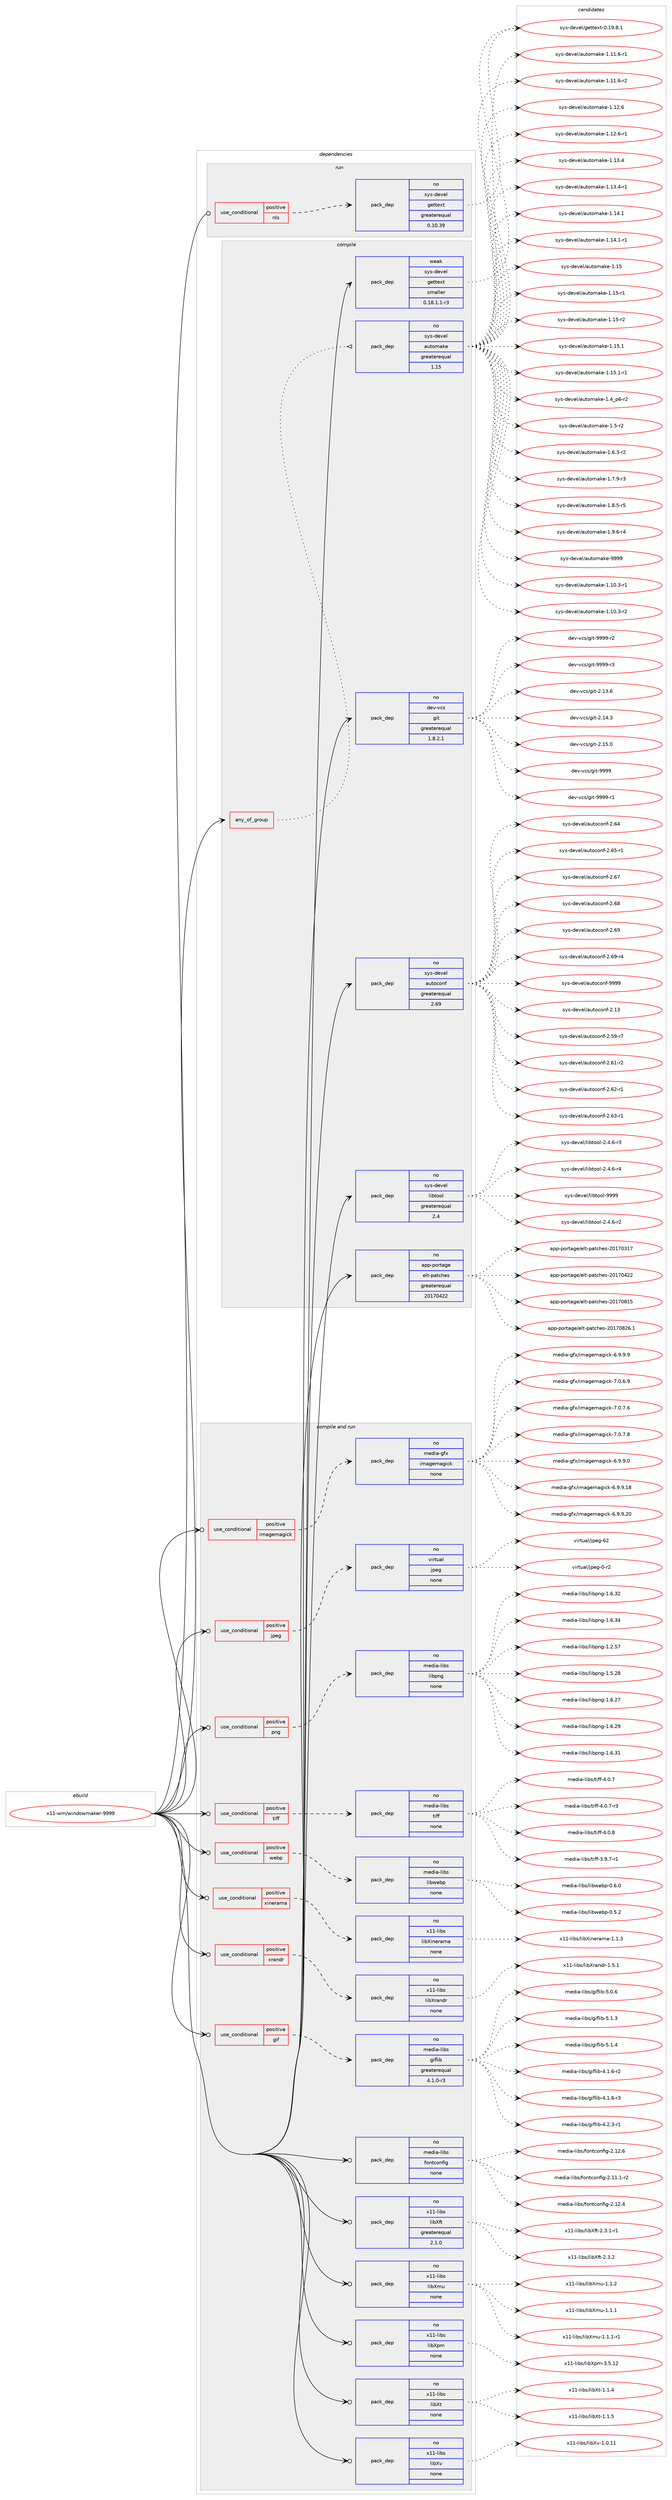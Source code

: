 digraph prolog {

# *************
# Graph options
# *************

newrank=true;
concentrate=true;
compound=true;
graph [rankdir=LR,fontname=Helvetica,fontsize=10,ranksep=1.5];#, ranksep=2.5, nodesep=0.2];
edge  [arrowhead=vee];
node  [fontname=Helvetica,fontsize=10];

# **********
# The ebuild
# **********

subgraph cluster_leftcol {
color=gray;
rank=same;
label=<<i>ebuild</i>>;
id [label="x11-wm/windowmaker-9999", color=red, width=4, href="../x11-wm/windowmaker-9999.svg"];
}

# ****************
# The dependencies
# ****************

subgraph cluster_midcol {
color=gray;
label=<<i>dependencies</i>>;
subgraph cluster_compile {
fillcolor="#eeeeee";
style=filled;
label=<<i>compile</i>>;
subgraph any9801 {
dependency533842 [label=<<TABLE BORDER="0" CELLBORDER="1" CELLSPACING="0" CELLPADDING="4"><TR><TD CELLPADDING="10">any_of_group</TD></TR></TABLE>>, shape=none, color=red];subgraph pack399305 {
dependency533843 [label=<<TABLE BORDER="0" CELLBORDER="1" CELLSPACING="0" CELLPADDING="4" WIDTH="220"><TR><TD ROWSPAN="6" CELLPADDING="30">pack_dep</TD></TR><TR><TD WIDTH="110">no</TD></TR><TR><TD>sys-devel</TD></TR><TR><TD>automake</TD></TR><TR><TD>greaterequal</TD></TR><TR><TD>1.15</TD></TR></TABLE>>, shape=none, color=blue];
}
dependency533842:e -> dependency533843:w [weight=20,style="dotted",arrowhead="oinv"];
}
id:e -> dependency533842:w [weight=20,style="solid",arrowhead="vee"];
subgraph pack399306 {
dependency533844 [label=<<TABLE BORDER="0" CELLBORDER="1" CELLSPACING="0" CELLPADDING="4" WIDTH="220"><TR><TD ROWSPAN="6" CELLPADDING="30">pack_dep</TD></TR><TR><TD WIDTH="110">no</TD></TR><TR><TD>app-portage</TD></TR><TR><TD>elt-patches</TD></TR><TR><TD>greaterequal</TD></TR><TR><TD>20170422</TD></TR></TABLE>>, shape=none, color=blue];
}
id:e -> dependency533844:w [weight=20,style="solid",arrowhead="vee"];
subgraph pack399307 {
dependency533845 [label=<<TABLE BORDER="0" CELLBORDER="1" CELLSPACING="0" CELLPADDING="4" WIDTH="220"><TR><TD ROWSPAN="6" CELLPADDING="30">pack_dep</TD></TR><TR><TD WIDTH="110">no</TD></TR><TR><TD>dev-vcs</TD></TR><TR><TD>git</TD></TR><TR><TD>greaterequal</TD></TR><TR><TD>1.8.2.1</TD></TR></TABLE>>, shape=none, color=blue];
}
id:e -> dependency533845:w [weight=20,style="solid",arrowhead="vee"];
subgraph pack399308 {
dependency533846 [label=<<TABLE BORDER="0" CELLBORDER="1" CELLSPACING="0" CELLPADDING="4" WIDTH="220"><TR><TD ROWSPAN="6" CELLPADDING="30">pack_dep</TD></TR><TR><TD WIDTH="110">no</TD></TR><TR><TD>sys-devel</TD></TR><TR><TD>autoconf</TD></TR><TR><TD>greaterequal</TD></TR><TR><TD>2.69</TD></TR></TABLE>>, shape=none, color=blue];
}
id:e -> dependency533846:w [weight=20,style="solid",arrowhead="vee"];
subgraph pack399309 {
dependency533847 [label=<<TABLE BORDER="0" CELLBORDER="1" CELLSPACING="0" CELLPADDING="4" WIDTH="220"><TR><TD ROWSPAN="6" CELLPADDING="30">pack_dep</TD></TR><TR><TD WIDTH="110">no</TD></TR><TR><TD>sys-devel</TD></TR><TR><TD>libtool</TD></TR><TR><TD>greaterequal</TD></TR><TR><TD>2.4</TD></TR></TABLE>>, shape=none, color=blue];
}
id:e -> dependency533847:w [weight=20,style="solid",arrowhead="vee"];
subgraph pack399310 {
dependency533848 [label=<<TABLE BORDER="0" CELLBORDER="1" CELLSPACING="0" CELLPADDING="4" WIDTH="220"><TR><TD ROWSPAN="6" CELLPADDING="30">pack_dep</TD></TR><TR><TD WIDTH="110">weak</TD></TR><TR><TD>sys-devel</TD></TR><TR><TD>gettext</TD></TR><TR><TD>smaller</TD></TR><TR><TD>0.18.1.1-r3</TD></TR></TABLE>>, shape=none, color=blue];
}
id:e -> dependency533848:w [weight=20,style="solid",arrowhead="vee"];
}
subgraph cluster_compileandrun {
fillcolor="#eeeeee";
style=filled;
label=<<i>compile and run</i>>;
subgraph cond124383 {
dependency533849 [label=<<TABLE BORDER="0" CELLBORDER="1" CELLSPACING="0" CELLPADDING="4"><TR><TD ROWSPAN="3" CELLPADDING="10">use_conditional</TD></TR><TR><TD>positive</TD></TR><TR><TD>gif</TD></TR></TABLE>>, shape=none, color=red];
subgraph pack399311 {
dependency533850 [label=<<TABLE BORDER="0" CELLBORDER="1" CELLSPACING="0" CELLPADDING="4" WIDTH="220"><TR><TD ROWSPAN="6" CELLPADDING="30">pack_dep</TD></TR><TR><TD WIDTH="110">no</TD></TR><TR><TD>media-libs</TD></TR><TR><TD>giflib</TD></TR><TR><TD>greaterequal</TD></TR><TR><TD>4.1.0-r3</TD></TR></TABLE>>, shape=none, color=blue];
}
dependency533849:e -> dependency533850:w [weight=20,style="dashed",arrowhead="vee"];
}
id:e -> dependency533849:w [weight=20,style="solid",arrowhead="odotvee"];
subgraph cond124384 {
dependency533851 [label=<<TABLE BORDER="0" CELLBORDER="1" CELLSPACING="0" CELLPADDING="4"><TR><TD ROWSPAN="3" CELLPADDING="10">use_conditional</TD></TR><TR><TD>positive</TD></TR><TR><TD>imagemagick</TD></TR></TABLE>>, shape=none, color=red];
subgraph pack399312 {
dependency533852 [label=<<TABLE BORDER="0" CELLBORDER="1" CELLSPACING="0" CELLPADDING="4" WIDTH="220"><TR><TD ROWSPAN="6" CELLPADDING="30">pack_dep</TD></TR><TR><TD WIDTH="110">no</TD></TR><TR><TD>media-gfx</TD></TR><TR><TD>imagemagick</TD></TR><TR><TD>none</TD></TR><TR><TD></TD></TR></TABLE>>, shape=none, color=blue];
}
dependency533851:e -> dependency533852:w [weight=20,style="dashed",arrowhead="vee"];
}
id:e -> dependency533851:w [weight=20,style="solid",arrowhead="odotvee"];
subgraph cond124385 {
dependency533853 [label=<<TABLE BORDER="0" CELLBORDER="1" CELLSPACING="0" CELLPADDING="4"><TR><TD ROWSPAN="3" CELLPADDING="10">use_conditional</TD></TR><TR><TD>positive</TD></TR><TR><TD>jpeg</TD></TR></TABLE>>, shape=none, color=red];
subgraph pack399313 {
dependency533854 [label=<<TABLE BORDER="0" CELLBORDER="1" CELLSPACING="0" CELLPADDING="4" WIDTH="220"><TR><TD ROWSPAN="6" CELLPADDING="30">pack_dep</TD></TR><TR><TD WIDTH="110">no</TD></TR><TR><TD>virtual</TD></TR><TR><TD>jpeg</TD></TR><TR><TD>none</TD></TR><TR><TD></TD></TR></TABLE>>, shape=none, color=blue];
}
dependency533853:e -> dependency533854:w [weight=20,style="dashed",arrowhead="vee"];
}
id:e -> dependency533853:w [weight=20,style="solid",arrowhead="odotvee"];
subgraph cond124386 {
dependency533855 [label=<<TABLE BORDER="0" CELLBORDER="1" CELLSPACING="0" CELLPADDING="4"><TR><TD ROWSPAN="3" CELLPADDING="10">use_conditional</TD></TR><TR><TD>positive</TD></TR><TR><TD>png</TD></TR></TABLE>>, shape=none, color=red];
subgraph pack399314 {
dependency533856 [label=<<TABLE BORDER="0" CELLBORDER="1" CELLSPACING="0" CELLPADDING="4" WIDTH="220"><TR><TD ROWSPAN="6" CELLPADDING="30">pack_dep</TD></TR><TR><TD WIDTH="110">no</TD></TR><TR><TD>media-libs</TD></TR><TR><TD>libpng</TD></TR><TR><TD>none</TD></TR><TR><TD></TD></TR></TABLE>>, shape=none, color=blue];
}
dependency533855:e -> dependency533856:w [weight=20,style="dashed",arrowhead="vee"];
}
id:e -> dependency533855:w [weight=20,style="solid",arrowhead="odotvee"];
subgraph cond124387 {
dependency533857 [label=<<TABLE BORDER="0" CELLBORDER="1" CELLSPACING="0" CELLPADDING="4"><TR><TD ROWSPAN="3" CELLPADDING="10">use_conditional</TD></TR><TR><TD>positive</TD></TR><TR><TD>tiff</TD></TR></TABLE>>, shape=none, color=red];
subgraph pack399315 {
dependency533858 [label=<<TABLE BORDER="0" CELLBORDER="1" CELLSPACING="0" CELLPADDING="4" WIDTH="220"><TR><TD ROWSPAN="6" CELLPADDING="30">pack_dep</TD></TR><TR><TD WIDTH="110">no</TD></TR><TR><TD>media-libs</TD></TR><TR><TD>tiff</TD></TR><TR><TD>none</TD></TR><TR><TD></TD></TR></TABLE>>, shape=none, color=blue];
}
dependency533857:e -> dependency533858:w [weight=20,style="dashed",arrowhead="vee"];
}
id:e -> dependency533857:w [weight=20,style="solid",arrowhead="odotvee"];
subgraph cond124388 {
dependency533859 [label=<<TABLE BORDER="0" CELLBORDER="1" CELLSPACING="0" CELLPADDING="4"><TR><TD ROWSPAN="3" CELLPADDING="10">use_conditional</TD></TR><TR><TD>positive</TD></TR><TR><TD>webp</TD></TR></TABLE>>, shape=none, color=red];
subgraph pack399316 {
dependency533860 [label=<<TABLE BORDER="0" CELLBORDER="1" CELLSPACING="0" CELLPADDING="4" WIDTH="220"><TR><TD ROWSPAN="6" CELLPADDING="30">pack_dep</TD></TR><TR><TD WIDTH="110">no</TD></TR><TR><TD>media-libs</TD></TR><TR><TD>libwebp</TD></TR><TR><TD>none</TD></TR><TR><TD></TD></TR></TABLE>>, shape=none, color=blue];
}
dependency533859:e -> dependency533860:w [weight=20,style="dashed",arrowhead="vee"];
}
id:e -> dependency533859:w [weight=20,style="solid",arrowhead="odotvee"];
subgraph cond124389 {
dependency533861 [label=<<TABLE BORDER="0" CELLBORDER="1" CELLSPACING="0" CELLPADDING="4"><TR><TD ROWSPAN="3" CELLPADDING="10">use_conditional</TD></TR><TR><TD>positive</TD></TR><TR><TD>xinerama</TD></TR></TABLE>>, shape=none, color=red];
subgraph pack399317 {
dependency533862 [label=<<TABLE BORDER="0" CELLBORDER="1" CELLSPACING="0" CELLPADDING="4" WIDTH="220"><TR><TD ROWSPAN="6" CELLPADDING="30">pack_dep</TD></TR><TR><TD WIDTH="110">no</TD></TR><TR><TD>x11-libs</TD></TR><TR><TD>libXinerama</TD></TR><TR><TD>none</TD></TR><TR><TD></TD></TR></TABLE>>, shape=none, color=blue];
}
dependency533861:e -> dependency533862:w [weight=20,style="dashed",arrowhead="vee"];
}
id:e -> dependency533861:w [weight=20,style="solid",arrowhead="odotvee"];
subgraph cond124390 {
dependency533863 [label=<<TABLE BORDER="0" CELLBORDER="1" CELLSPACING="0" CELLPADDING="4"><TR><TD ROWSPAN="3" CELLPADDING="10">use_conditional</TD></TR><TR><TD>positive</TD></TR><TR><TD>xrandr</TD></TR></TABLE>>, shape=none, color=red];
subgraph pack399318 {
dependency533864 [label=<<TABLE BORDER="0" CELLBORDER="1" CELLSPACING="0" CELLPADDING="4" WIDTH="220"><TR><TD ROWSPAN="6" CELLPADDING="30">pack_dep</TD></TR><TR><TD WIDTH="110">no</TD></TR><TR><TD>x11-libs</TD></TR><TR><TD>libXrandr</TD></TR><TR><TD>none</TD></TR><TR><TD></TD></TR></TABLE>>, shape=none, color=blue];
}
dependency533863:e -> dependency533864:w [weight=20,style="dashed",arrowhead="vee"];
}
id:e -> dependency533863:w [weight=20,style="solid",arrowhead="odotvee"];
subgraph pack399319 {
dependency533865 [label=<<TABLE BORDER="0" CELLBORDER="1" CELLSPACING="0" CELLPADDING="4" WIDTH="220"><TR><TD ROWSPAN="6" CELLPADDING="30">pack_dep</TD></TR><TR><TD WIDTH="110">no</TD></TR><TR><TD>media-libs</TD></TR><TR><TD>fontconfig</TD></TR><TR><TD>none</TD></TR><TR><TD></TD></TR></TABLE>>, shape=none, color=blue];
}
id:e -> dependency533865:w [weight=20,style="solid",arrowhead="odotvee"];
subgraph pack399320 {
dependency533866 [label=<<TABLE BORDER="0" CELLBORDER="1" CELLSPACING="0" CELLPADDING="4" WIDTH="220"><TR><TD ROWSPAN="6" CELLPADDING="30">pack_dep</TD></TR><TR><TD WIDTH="110">no</TD></TR><TR><TD>x11-libs</TD></TR><TR><TD>libXft</TD></TR><TR><TD>greaterequal</TD></TR><TR><TD>2.1.0</TD></TR></TABLE>>, shape=none, color=blue];
}
id:e -> dependency533866:w [weight=20,style="solid",arrowhead="odotvee"];
subgraph pack399321 {
dependency533867 [label=<<TABLE BORDER="0" CELLBORDER="1" CELLSPACING="0" CELLPADDING="4" WIDTH="220"><TR><TD ROWSPAN="6" CELLPADDING="30">pack_dep</TD></TR><TR><TD WIDTH="110">no</TD></TR><TR><TD>x11-libs</TD></TR><TR><TD>libXmu</TD></TR><TR><TD>none</TD></TR><TR><TD></TD></TR></TABLE>>, shape=none, color=blue];
}
id:e -> dependency533867:w [weight=20,style="solid",arrowhead="odotvee"];
subgraph pack399322 {
dependency533868 [label=<<TABLE BORDER="0" CELLBORDER="1" CELLSPACING="0" CELLPADDING="4" WIDTH="220"><TR><TD ROWSPAN="6" CELLPADDING="30">pack_dep</TD></TR><TR><TD WIDTH="110">no</TD></TR><TR><TD>x11-libs</TD></TR><TR><TD>libXpm</TD></TR><TR><TD>none</TD></TR><TR><TD></TD></TR></TABLE>>, shape=none, color=blue];
}
id:e -> dependency533868:w [weight=20,style="solid",arrowhead="odotvee"];
subgraph pack399323 {
dependency533869 [label=<<TABLE BORDER="0" CELLBORDER="1" CELLSPACING="0" CELLPADDING="4" WIDTH="220"><TR><TD ROWSPAN="6" CELLPADDING="30">pack_dep</TD></TR><TR><TD WIDTH="110">no</TD></TR><TR><TD>x11-libs</TD></TR><TR><TD>libXt</TD></TR><TR><TD>none</TD></TR><TR><TD></TD></TR></TABLE>>, shape=none, color=blue];
}
id:e -> dependency533869:w [weight=20,style="solid",arrowhead="odotvee"];
subgraph pack399324 {
dependency533870 [label=<<TABLE BORDER="0" CELLBORDER="1" CELLSPACING="0" CELLPADDING="4" WIDTH="220"><TR><TD ROWSPAN="6" CELLPADDING="30">pack_dep</TD></TR><TR><TD WIDTH="110">no</TD></TR><TR><TD>x11-libs</TD></TR><TR><TD>libXv</TD></TR><TR><TD>none</TD></TR><TR><TD></TD></TR></TABLE>>, shape=none, color=blue];
}
id:e -> dependency533870:w [weight=20,style="solid",arrowhead="odotvee"];
}
subgraph cluster_run {
fillcolor="#eeeeee";
style=filled;
label=<<i>run</i>>;
subgraph cond124391 {
dependency533871 [label=<<TABLE BORDER="0" CELLBORDER="1" CELLSPACING="0" CELLPADDING="4"><TR><TD ROWSPAN="3" CELLPADDING="10">use_conditional</TD></TR><TR><TD>positive</TD></TR><TR><TD>nls</TD></TR></TABLE>>, shape=none, color=red];
subgraph pack399325 {
dependency533872 [label=<<TABLE BORDER="0" CELLBORDER="1" CELLSPACING="0" CELLPADDING="4" WIDTH="220"><TR><TD ROWSPAN="6" CELLPADDING="30">pack_dep</TD></TR><TR><TD WIDTH="110">no</TD></TR><TR><TD>sys-devel</TD></TR><TR><TD>gettext</TD></TR><TR><TD>greaterequal</TD></TR><TR><TD>0.10.39</TD></TR></TABLE>>, shape=none, color=blue];
}
dependency533871:e -> dependency533872:w [weight=20,style="dashed",arrowhead="vee"];
}
id:e -> dependency533871:w [weight=20,style="solid",arrowhead="odot"];
}
}

# **************
# The candidates
# **************

subgraph cluster_choices {
rank=same;
color=gray;
label=<<i>candidates</i>>;

subgraph choice399305 {
color=black;
nodesep=1;
choice11512111545100101118101108479711711611110997107101454946494846514511449 [label="sys-devel/automake-1.10.3-r1", color=red, width=4,href="../sys-devel/automake-1.10.3-r1.svg"];
choice11512111545100101118101108479711711611110997107101454946494846514511450 [label="sys-devel/automake-1.10.3-r2", color=red, width=4,href="../sys-devel/automake-1.10.3-r2.svg"];
choice11512111545100101118101108479711711611110997107101454946494946544511449 [label="sys-devel/automake-1.11.6-r1", color=red, width=4,href="../sys-devel/automake-1.11.6-r1.svg"];
choice11512111545100101118101108479711711611110997107101454946494946544511450 [label="sys-devel/automake-1.11.6-r2", color=red, width=4,href="../sys-devel/automake-1.11.6-r2.svg"];
choice1151211154510010111810110847971171161111099710710145494649504654 [label="sys-devel/automake-1.12.6", color=red, width=4,href="../sys-devel/automake-1.12.6.svg"];
choice11512111545100101118101108479711711611110997107101454946495046544511449 [label="sys-devel/automake-1.12.6-r1", color=red, width=4,href="../sys-devel/automake-1.12.6-r1.svg"];
choice1151211154510010111810110847971171161111099710710145494649514652 [label="sys-devel/automake-1.13.4", color=red, width=4,href="../sys-devel/automake-1.13.4.svg"];
choice11512111545100101118101108479711711611110997107101454946495146524511449 [label="sys-devel/automake-1.13.4-r1", color=red, width=4,href="../sys-devel/automake-1.13.4-r1.svg"];
choice1151211154510010111810110847971171161111099710710145494649524649 [label="sys-devel/automake-1.14.1", color=red, width=4,href="../sys-devel/automake-1.14.1.svg"];
choice11512111545100101118101108479711711611110997107101454946495246494511449 [label="sys-devel/automake-1.14.1-r1", color=red, width=4,href="../sys-devel/automake-1.14.1-r1.svg"];
choice115121115451001011181011084797117116111109971071014549464953 [label="sys-devel/automake-1.15", color=red, width=4,href="../sys-devel/automake-1.15.svg"];
choice1151211154510010111810110847971171161111099710710145494649534511449 [label="sys-devel/automake-1.15-r1", color=red, width=4,href="../sys-devel/automake-1.15-r1.svg"];
choice1151211154510010111810110847971171161111099710710145494649534511450 [label="sys-devel/automake-1.15-r2", color=red, width=4,href="../sys-devel/automake-1.15-r2.svg"];
choice1151211154510010111810110847971171161111099710710145494649534649 [label="sys-devel/automake-1.15.1", color=red, width=4,href="../sys-devel/automake-1.15.1.svg"];
choice11512111545100101118101108479711711611110997107101454946495346494511449 [label="sys-devel/automake-1.15.1-r1", color=red, width=4,href="../sys-devel/automake-1.15.1-r1.svg"];
choice115121115451001011181011084797117116111109971071014549465295112544511450 [label="sys-devel/automake-1.4_p6-r2", color=red, width=4,href="../sys-devel/automake-1.4_p6-r2.svg"];
choice11512111545100101118101108479711711611110997107101454946534511450 [label="sys-devel/automake-1.5-r2", color=red, width=4,href="../sys-devel/automake-1.5-r2.svg"];
choice115121115451001011181011084797117116111109971071014549465446514511450 [label="sys-devel/automake-1.6.3-r2", color=red, width=4,href="../sys-devel/automake-1.6.3-r2.svg"];
choice115121115451001011181011084797117116111109971071014549465546574511451 [label="sys-devel/automake-1.7.9-r3", color=red, width=4,href="../sys-devel/automake-1.7.9-r3.svg"];
choice115121115451001011181011084797117116111109971071014549465646534511453 [label="sys-devel/automake-1.8.5-r5", color=red, width=4,href="../sys-devel/automake-1.8.5-r5.svg"];
choice115121115451001011181011084797117116111109971071014549465746544511452 [label="sys-devel/automake-1.9.6-r4", color=red, width=4,href="../sys-devel/automake-1.9.6-r4.svg"];
choice115121115451001011181011084797117116111109971071014557575757 [label="sys-devel/automake-9999", color=red, width=4,href="../sys-devel/automake-9999.svg"];
dependency533843:e -> choice11512111545100101118101108479711711611110997107101454946494846514511449:w [style=dotted,weight="100"];
dependency533843:e -> choice11512111545100101118101108479711711611110997107101454946494846514511450:w [style=dotted,weight="100"];
dependency533843:e -> choice11512111545100101118101108479711711611110997107101454946494946544511449:w [style=dotted,weight="100"];
dependency533843:e -> choice11512111545100101118101108479711711611110997107101454946494946544511450:w [style=dotted,weight="100"];
dependency533843:e -> choice1151211154510010111810110847971171161111099710710145494649504654:w [style=dotted,weight="100"];
dependency533843:e -> choice11512111545100101118101108479711711611110997107101454946495046544511449:w [style=dotted,weight="100"];
dependency533843:e -> choice1151211154510010111810110847971171161111099710710145494649514652:w [style=dotted,weight="100"];
dependency533843:e -> choice11512111545100101118101108479711711611110997107101454946495146524511449:w [style=dotted,weight="100"];
dependency533843:e -> choice1151211154510010111810110847971171161111099710710145494649524649:w [style=dotted,weight="100"];
dependency533843:e -> choice11512111545100101118101108479711711611110997107101454946495246494511449:w [style=dotted,weight="100"];
dependency533843:e -> choice115121115451001011181011084797117116111109971071014549464953:w [style=dotted,weight="100"];
dependency533843:e -> choice1151211154510010111810110847971171161111099710710145494649534511449:w [style=dotted,weight="100"];
dependency533843:e -> choice1151211154510010111810110847971171161111099710710145494649534511450:w [style=dotted,weight="100"];
dependency533843:e -> choice1151211154510010111810110847971171161111099710710145494649534649:w [style=dotted,weight="100"];
dependency533843:e -> choice11512111545100101118101108479711711611110997107101454946495346494511449:w [style=dotted,weight="100"];
dependency533843:e -> choice115121115451001011181011084797117116111109971071014549465295112544511450:w [style=dotted,weight="100"];
dependency533843:e -> choice11512111545100101118101108479711711611110997107101454946534511450:w [style=dotted,weight="100"];
dependency533843:e -> choice115121115451001011181011084797117116111109971071014549465446514511450:w [style=dotted,weight="100"];
dependency533843:e -> choice115121115451001011181011084797117116111109971071014549465546574511451:w [style=dotted,weight="100"];
dependency533843:e -> choice115121115451001011181011084797117116111109971071014549465646534511453:w [style=dotted,weight="100"];
dependency533843:e -> choice115121115451001011181011084797117116111109971071014549465746544511452:w [style=dotted,weight="100"];
dependency533843:e -> choice115121115451001011181011084797117116111109971071014557575757:w [style=dotted,weight="100"];
}
subgraph choice399306 {
color=black;
nodesep=1;
choice97112112451121111141169710310147101108116451129711699104101115455048495548514955 [label="app-portage/elt-patches-20170317", color=red, width=4,href="../app-portage/elt-patches-20170317.svg"];
choice97112112451121111141169710310147101108116451129711699104101115455048495548525050 [label="app-portage/elt-patches-20170422", color=red, width=4,href="../app-portage/elt-patches-20170422.svg"];
choice97112112451121111141169710310147101108116451129711699104101115455048495548564953 [label="app-portage/elt-patches-20170815", color=red, width=4,href="../app-portage/elt-patches-20170815.svg"];
choice971121124511211111411697103101471011081164511297116991041011154550484955485650544649 [label="app-portage/elt-patches-20170826.1", color=red, width=4,href="../app-portage/elt-patches-20170826.1.svg"];
dependency533844:e -> choice97112112451121111141169710310147101108116451129711699104101115455048495548514955:w [style=dotted,weight="100"];
dependency533844:e -> choice97112112451121111141169710310147101108116451129711699104101115455048495548525050:w [style=dotted,weight="100"];
dependency533844:e -> choice97112112451121111141169710310147101108116451129711699104101115455048495548564953:w [style=dotted,weight="100"];
dependency533844:e -> choice971121124511211111411697103101471011081164511297116991041011154550484955485650544649:w [style=dotted,weight="100"];
}
subgraph choice399307 {
color=black;
nodesep=1;
choice10010111845118991154710310511645504649514654 [label="dev-vcs/git-2.13.6", color=red, width=4,href="../dev-vcs/git-2.13.6.svg"];
choice10010111845118991154710310511645504649524651 [label="dev-vcs/git-2.14.3", color=red, width=4,href="../dev-vcs/git-2.14.3.svg"];
choice10010111845118991154710310511645504649534648 [label="dev-vcs/git-2.15.0", color=red, width=4,href="../dev-vcs/git-2.15.0.svg"];
choice1001011184511899115471031051164557575757 [label="dev-vcs/git-9999", color=red, width=4,href="../dev-vcs/git-9999.svg"];
choice10010111845118991154710310511645575757574511449 [label="dev-vcs/git-9999-r1", color=red, width=4,href="../dev-vcs/git-9999-r1.svg"];
choice10010111845118991154710310511645575757574511450 [label="dev-vcs/git-9999-r2", color=red, width=4,href="../dev-vcs/git-9999-r2.svg"];
choice10010111845118991154710310511645575757574511451 [label="dev-vcs/git-9999-r3", color=red, width=4,href="../dev-vcs/git-9999-r3.svg"];
dependency533845:e -> choice10010111845118991154710310511645504649514654:w [style=dotted,weight="100"];
dependency533845:e -> choice10010111845118991154710310511645504649524651:w [style=dotted,weight="100"];
dependency533845:e -> choice10010111845118991154710310511645504649534648:w [style=dotted,weight="100"];
dependency533845:e -> choice1001011184511899115471031051164557575757:w [style=dotted,weight="100"];
dependency533845:e -> choice10010111845118991154710310511645575757574511449:w [style=dotted,weight="100"];
dependency533845:e -> choice10010111845118991154710310511645575757574511450:w [style=dotted,weight="100"];
dependency533845:e -> choice10010111845118991154710310511645575757574511451:w [style=dotted,weight="100"];
}
subgraph choice399308 {
color=black;
nodesep=1;
choice115121115451001011181011084797117116111991111101024550464951 [label="sys-devel/autoconf-2.13", color=red, width=4,href="../sys-devel/autoconf-2.13.svg"];
choice1151211154510010111810110847971171161119911111010245504653574511455 [label="sys-devel/autoconf-2.59-r7", color=red, width=4,href="../sys-devel/autoconf-2.59-r7.svg"];
choice1151211154510010111810110847971171161119911111010245504654494511450 [label="sys-devel/autoconf-2.61-r2", color=red, width=4,href="../sys-devel/autoconf-2.61-r2.svg"];
choice1151211154510010111810110847971171161119911111010245504654504511449 [label="sys-devel/autoconf-2.62-r1", color=red, width=4,href="../sys-devel/autoconf-2.62-r1.svg"];
choice1151211154510010111810110847971171161119911111010245504654514511449 [label="sys-devel/autoconf-2.63-r1", color=red, width=4,href="../sys-devel/autoconf-2.63-r1.svg"];
choice115121115451001011181011084797117116111991111101024550465452 [label="sys-devel/autoconf-2.64", color=red, width=4,href="../sys-devel/autoconf-2.64.svg"];
choice1151211154510010111810110847971171161119911111010245504654534511449 [label="sys-devel/autoconf-2.65-r1", color=red, width=4,href="../sys-devel/autoconf-2.65-r1.svg"];
choice115121115451001011181011084797117116111991111101024550465455 [label="sys-devel/autoconf-2.67", color=red, width=4,href="../sys-devel/autoconf-2.67.svg"];
choice115121115451001011181011084797117116111991111101024550465456 [label="sys-devel/autoconf-2.68", color=red, width=4,href="../sys-devel/autoconf-2.68.svg"];
choice115121115451001011181011084797117116111991111101024550465457 [label="sys-devel/autoconf-2.69", color=red, width=4,href="../sys-devel/autoconf-2.69.svg"];
choice1151211154510010111810110847971171161119911111010245504654574511452 [label="sys-devel/autoconf-2.69-r4", color=red, width=4,href="../sys-devel/autoconf-2.69-r4.svg"];
choice115121115451001011181011084797117116111991111101024557575757 [label="sys-devel/autoconf-9999", color=red, width=4,href="../sys-devel/autoconf-9999.svg"];
dependency533846:e -> choice115121115451001011181011084797117116111991111101024550464951:w [style=dotted,weight="100"];
dependency533846:e -> choice1151211154510010111810110847971171161119911111010245504653574511455:w [style=dotted,weight="100"];
dependency533846:e -> choice1151211154510010111810110847971171161119911111010245504654494511450:w [style=dotted,weight="100"];
dependency533846:e -> choice1151211154510010111810110847971171161119911111010245504654504511449:w [style=dotted,weight="100"];
dependency533846:e -> choice1151211154510010111810110847971171161119911111010245504654514511449:w [style=dotted,weight="100"];
dependency533846:e -> choice115121115451001011181011084797117116111991111101024550465452:w [style=dotted,weight="100"];
dependency533846:e -> choice1151211154510010111810110847971171161119911111010245504654534511449:w [style=dotted,weight="100"];
dependency533846:e -> choice115121115451001011181011084797117116111991111101024550465455:w [style=dotted,weight="100"];
dependency533846:e -> choice115121115451001011181011084797117116111991111101024550465456:w [style=dotted,weight="100"];
dependency533846:e -> choice115121115451001011181011084797117116111991111101024550465457:w [style=dotted,weight="100"];
dependency533846:e -> choice1151211154510010111810110847971171161119911111010245504654574511452:w [style=dotted,weight="100"];
dependency533846:e -> choice115121115451001011181011084797117116111991111101024557575757:w [style=dotted,weight="100"];
}
subgraph choice399309 {
color=black;
nodesep=1;
choice1151211154510010111810110847108105981161111111084550465246544511450 [label="sys-devel/libtool-2.4.6-r2", color=red, width=4,href="../sys-devel/libtool-2.4.6-r2.svg"];
choice1151211154510010111810110847108105981161111111084550465246544511451 [label="sys-devel/libtool-2.4.6-r3", color=red, width=4,href="../sys-devel/libtool-2.4.6-r3.svg"];
choice1151211154510010111810110847108105981161111111084550465246544511452 [label="sys-devel/libtool-2.4.6-r4", color=red, width=4,href="../sys-devel/libtool-2.4.6-r4.svg"];
choice1151211154510010111810110847108105981161111111084557575757 [label="sys-devel/libtool-9999", color=red, width=4,href="../sys-devel/libtool-9999.svg"];
dependency533847:e -> choice1151211154510010111810110847108105981161111111084550465246544511450:w [style=dotted,weight="100"];
dependency533847:e -> choice1151211154510010111810110847108105981161111111084550465246544511451:w [style=dotted,weight="100"];
dependency533847:e -> choice1151211154510010111810110847108105981161111111084550465246544511452:w [style=dotted,weight="100"];
dependency533847:e -> choice1151211154510010111810110847108105981161111111084557575757:w [style=dotted,weight="100"];
}
subgraph choice399310 {
color=black;
nodesep=1;
choice1151211154510010111810110847103101116116101120116454846495746564649 [label="sys-devel/gettext-0.19.8.1", color=red, width=4,href="../sys-devel/gettext-0.19.8.1.svg"];
dependency533848:e -> choice1151211154510010111810110847103101116116101120116454846495746564649:w [style=dotted,weight="100"];
}
subgraph choice399311 {
color=black;
nodesep=1;
choice10910110010597451081059811547103105102108105984552464946544511450 [label="media-libs/giflib-4.1.6-r2", color=red, width=4,href="../media-libs/giflib-4.1.6-r2.svg"];
choice10910110010597451081059811547103105102108105984552464946544511451 [label="media-libs/giflib-4.1.6-r3", color=red, width=4,href="../media-libs/giflib-4.1.6-r3.svg"];
choice10910110010597451081059811547103105102108105984552465046514511449 [label="media-libs/giflib-4.2.3-r1", color=red, width=4,href="../media-libs/giflib-4.2.3-r1.svg"];
choice1091011001059745108105981154710310510210810598455346484654 [label="media-libs/giflib-5.0.6", color=red, width=4,href="../media-libs/giflib-5.0.6.svg"];
choice1091011001059745108105981154710310510210810598455346494651 [label="media-libs/giflib-5.1.3", color=red, width=4,href="../media-libs/giflib-5.1.3.svg"];
choice1091011001059745108105981154710310510210810598455346494652 [label="media-libs/giflib-5.1.4", color=red, width=4,href="../media-libs/giflib-5.1.4.svg"];
dependency533850:e -> choice10910110010597451081059811547103105102108105984552464946544511450:w [style=dotted,weight="100"];
dependency533850:e -> choice10910110010597451081059811547103105102108105984552464946544511451:w [style=dotted,weight="100"];
dependency533850:e -> choice10910110010597451081059811547103105102108105984552465046514511449:w [style=dotted,weight="100"];
dependency533850:e -> choice1091011001059745108105981154710310510210810598455346484654:w [style=dotted,weight="100"];
dependency533850:e -> choice1091011001059745108105981154710310510210810598455346494651:w [style=dotted,weight="100"];
dependency533850:e -> choice1091011001059745108105981154710310510210810598455346494652:w [style=dotted,weight="100"];
}
subgraph choice399312 {
color=black;
nodesep=1;
choice1091011001059745103102120471051099710310110997103105991074554465746574648 [label="media-gfx/imagemagick-6.9.9.0", color=red, width=4,href="../media-gfx/imagemagick-6.9.9.0.svg"];
choice109101100105974510310212047105109971031011099710310599107455446574657464956 [label="media-gfx/imagemagick-6.9.9.18", color=red, width=4,href="../media-gfx/imagemagick-6.9.9.18.svg"];
choice109101100105974510310212047105109971031011099710310599107455446574657465048 [label="media-gfx/imagemagick-6.9.9.20", color=red, width=4,href="../media-gfx/imagemagick-6.9.9.20.svg"];
choice1091011001059745103102120471051099710310110997103105991074554465746574657 [label="media-gfx/imagemagick-6.9.9.9", color=red, width=4,href="../media-gfx/imagemagick-6.9.9.9.svg"];
choice1091011001059745103102120471051099710310110997103105991074555464846544657 [label="media-gfx/imagemagick-7.0.6.9", color=red, width=4,href="../media-gfx/imagemagick-7.0.6.9.svg"];
choice1091011001059745103102120471051099710310110997103105991074555464846554654 [label="media-gfx/imagemagick-7.0.7.6", color=red, width=4,href="../media-gfx/imagemagick-7.0.7.6.svg"];
choice1091011001059745103102120471051099710310110997103105991074555464846554656 [label="media-gfx/imagemagick-7.0.7.8", color=red, width=4,href="../media-gfx/imagemagick-7.0.7.8.svg"];
dependency533852:e -> choice1091011001059745103102120471051099710310110997103105991074554465746574648:w [style=dotted,weight="100"];
dependency533852:e -> choice109101100105974510310212047105109971031011099710310599107455446574657464956:w [style=dotted,weight="100"];
dependency533852:e -> choice109101100105974510310212047105109971031011099710310599107455446574657465048:w [style=dotted,weight="100"];
dependency533852:e -> choice1091011001059745103102120471051099710310110997103105991074554465746574657:w [style=dotted,weight="100"];
dependency533852:e -> choice1091011001059745103102120471051099710310110997103105991074555464846544657:w [style=dotted,weight="100"];
dependency533852:e -> choice1091011001059745103102120471051099710310110997103105991074555464846554654:w [style=dotted,weight="100"];
dependency533852:e -> choice1091011001059745103102120471051099710310110997103105991074555464846554656:w [style=dotted,weight="100"];
}
subgraph choice399313 {
color=black;
nodesep=1;
choice118105114116117971084710611210110345484511450 [label="virtual/jpeg-0-r2", color=red, width=4,href="../virtual/jpeg-0-r2.svg"];
choice1181051141161179710847106112101103455450 [label="virtual/jpeg-62", color=red, width=4,href="../virtual/jpeg-62.svg"];
dependency533854:e -> choice118105114116117971084710611210110345484511450:w [style=dotted,weight="100"];
dependency533854:e -> choice1181051141161179710847106112101103455450:w [style=dotted,weight="100"];
}
subgraph choice399314 {
color=black;
nodesep=1;
choice109101100105974510810598115471081059811211010345494650465355 [label="media-libs/libpng-1.2.57", color=red, width=4,href="../media-libs/libpng-1.2.57.svg"];
choice109101100105974510810598115471081059811211010345494653465056 [label="media-libs/libpng-1.5.28", color=red, width=4,href="../media-libs/libpng-1.5.28.svg"];
choice109101100105974510810598115471081059811211010345494654465055 [label="media-libs/libpng-1.6.27", color=red, width=4,href="../media-libs/libpng-1.6.27.svg"];
choice109101100105974510810598115471081059811211010345494654465057 [label="media-libs/libpng-1.6.29", color=red, width=4,href="../media-libs/libpng-1.6.29.svg"];
choice109101100105974510810598115471081059811211010345494654465149 [label="media-libs/libpng-1.6.31", color=red, width=4,href="../media-libs/libpng-1.6.31.svg"];
choice109101100105974510810598115471081059811211010345494654465150 [label="media-libs/libpng-1.6.32", color=red, width=4,href="../media-libs/libpng-1.6.32.svg"];
choice109101100105974510810598115471081059811211010345494654465152 [label="media-libs/libpng-1.6.34", color=red, width=4,href="../media-libs/libpng-1.6.34.svg"];
dependency533856:e -> choice109101100105974510810598115471081059811211010345494650465355:w [style=dotted,weight="100"];
dependency533856:e -> choice109101100105974510810598115471081059811211010345494653465056:w [style=dotted,weight="100"];
dependency533856:e -> choice109101100105974510810598115471081059811211010345494654465055:w [style=dotted,weight="100"];
dependency533856:e -> choice109101100105974510810598115471081059811211010345494654465057:w [style=dotted,weight="100"];
dependency533856:e -> choice109101100105974510810598115471081059811211010345494654465149:w [style=dotted,weight="100"];
dependency533856:e -> choice109101100105974510810598115471081059811211010345494654465150:w [style=dotted,weight="100"];
dependency533856:e -> choice109101100105974510810598115471081059811211010345494654465152:w [style=dotted,weight="100"];
}
subgraph choice399315 {
color=black;
nodesep=1;
choice109101100105974510810598115471161051021024551465746554511449 [label="media-libs/tiff-3.9.7-r1", color=red, width=4,href="../media-libs/tiff-3.9.7-r1.svg"];
choice10910110010597451081059811547116105102102455246484655 [label="media-libs/tiff-4.0.7", color=red, width=4,href="../media-libs/tiff-4.0.7.svg"];
choice109101100105974510810598115471161051021024552464846554511451 [label="media-libs/tiff-4.0.7-r3", color=red, width=4,href="../media-libs/tiff-4.0.7-r3.svg"];
choice10910110010597451081059811547116105102102455246484656 [label="media-libs/tiff-4.0.8", color=red, width=4,href="../media-libs/tiff-4.0.8.svg"];
dependency533858:e -> choice109101100105974510810598115471161051021024551465746554511449:w [style=dotted,weight="100"];
dependency533858:e -> choice10910110010597451081059811547116105102102455246484655:w [style=dotted,weight="100"];
dependency533858:e -> choice109101100105974510810598115471161051021024552464846554511451:w [style=dotted,weight="100"];
dependency533858:e -> choice10910110010597451081059811547116105102102455246484656:w [style=dotted,weight="100"];
}
subgraph choice399316 {
color=black;
nodesep=1;
choice109101100105974510810598115471081059811910198112454846534650 [label="media-libs/libwebp-0.5.2", color=red, width=4,href="../media-libs/libwebp-0.5.2.svg"];
choice109101100105974510810598115471081059811910198112454846544648 [label="media-libs/libwebp-0.6.0", color=red, width=4,href="../media-libs/libwebp-0.6.0.svg"];
dependency533860:e -> choice109101100105974510810598115471081059811910198112454846534650:w [style=dotted,weight="100"];
dependency533860:e -> choice109101100105974510810598115471081059811910198112454846544648:w [style=dotted,weight="100"];
}
subgraph choice399317 {
color=black;
nodesep=1;
choice120494945108105981154710810598881051101011149710997454946494651 [label="x11-libs/libXinerama-1.1.3", color=red, width=4,href="../x11-libs/libXinerama-1.1.3.svg"];
dependency533862:e -> choice120494945108105981154710810598881051101011149710997454946494651:w [style=dotted,weight="100"];
}
subgraph choice399318 {
color=black;
nodesep=1;
choice1204949451081059811547108105988811497110100114454946534649 [label="x11-libs/libXrandr-1.5.1", color=red, width=4,href="../x11-libs/libXrandr-1.5.1.svg"];
dependency533864:e -> choice1204949451081059811547108105988811497110100114454946534649:w [style=dotted,weight="100"];
}
subgraph choice399319 {
color=black;
nodesep=1;
choice1091011001059745108105981154710211111011699111110102105103455046494946494511450 [label="media-libs/fontconfig-2.11.1-r2", color=red, width=4,href="../media-libs/fontconfig-2.11.1-r2.svg"];
choice109101100105974510810598115471021111101169911111010210510345504649504652 [label="media-libs/fontconfig-2.12.4", color=red, width=4,href="../media-libs/fontconfig-2.12.4.svg"];
choice109101100105974510810598115471021111101169911111010210510345504649504654 [label="media-libs/fontconfig-2.12.6", color=red, width=4,href="../media-libs/fontconfig-2.12.6.svg"];
dependency533865:e -> choice1091011001059745108105981154710211111011699111110102105103455046494946494511450:w [style=dotted,weight="100"];
dependency533865:e -> choice109101100105974510810598115471021111101169911111010210510345504649504652:w [style=dotted,weight="100"];
dependency533865:e -> choice109101100105974510810598115471021111101169911111010210510345504649504654:w [style=dotted,weight="100"];
}
subgraph choice399320 {
color=black;
nodesep=1;
choice120494945108105981154710810598881021164550465146494511449 [label="x11-libs/libXft-2.3.1-r1", color=red, width=4,href="../x11-libs/libXft-2.3.1-r1.svg"];
choice12049494510810598115471081059888102116455046514650 [label="x11-libs/libXft-2.3.2", color=red, width=4,href="../x11-libs/libXft-2.3.2.svg"];
dependency533866:e -> choice120494945108105981154710810598881021164550465146494511449:w [style=dotted,weight="100"];
dependency533866:e -> choice12049494510810598115471081059888102116455046514650:w [style=dotted,weight="100"];
}
subgraph choice399321 {
color=black;
nodesep=1;
choice12049494510810598115471081059888109117454946494649 [label="x11-libs/libXmu-1.1.1", color=red, width=4,href="../x11-libs/libXmu-1.1.1.svg"];
choice120494945108105981154710810598881091174549464946494511449 [label="x11-libs/libXmu-1.1.1-r1", color=red, width=4,href="../x11-libs/libXmu-1.1.1-r1.svg"];
choice12049494510810598115471081059888109117454946494650 [label="x11-libs/libXmu-1.1.2", color=red, width=4,href="../x11-libs/libXmu-1.1.2.svg"];
dependency533867:e -> choice12049494510810598115471081059888109117454946494649:w [style=dotted,weight="100"];
dependency533867:e -> choice120494945108105981154710810598881091174549464946494511449:w [style=dotted,weight="100"];
dependency533867:e -> choice12049494510810598115471081059888109117454946494650:w [style=dotted,weight="100"];
}
subgraph choice399322 {
color=black;
nodesep=1;
choice1204949451081059811547108105988811210945514653464950 [label="x11-libs/libXpm-3.5.12", color=red, width=4,href="../x11-libs/libXpm-3.5.12.svg"];
dependency533868:e -> choice1204949451081059811547108105988811210945514653464950:w [style=dotted,weight="100"];
}
subgraph choice399323 {
color=black;
nodesep=1;
choice12049494510810598115471081059888116454946494652 [label="x11-libs/libXt-1.1.4", color=red, width=4,href="../x11-libs/libXt-1.1.4.svg"];
choice12049494510810598115471081059888116454946494653 [label="x11-libs/libXt-1.1.5", color=red, width=4,href="../x11-libs/libXt-1.1.5.svg"];
dependency533869:e -> choice12049494510810598115471081059888116454946494652:w [style=dotted,weight="100"];
dependency533869:e -> choice12049494510810598115471081059888116454946494653:w [style=dotted,weight="100"];
}
subgraph choice399324 {
color=black;
nodesep=1;
choice1204949451081059811547108105988811845494648464949 [label="x11-libs/libXv-1.0.11", color=red, width=4,href="../x11-libs/libXv-1.0.11.svg"];
dependency533870:e -> choice1204949451081059811547108105988811845494648464949:w [style=dotted,weight="100"];
}
subgraph choice399325 {
color=black;
nodesep=1;
choice1151211154510010111810110847103101116116101120116454846495746564649 [label="sys-devel/gettext-0.19.8.1", color=red, width=4,href="../sys-devel/gettext-0.19.8.1.svg"];
dependency533872:e -> choice1151211154510010111810110847103101116116101120116454846495746564649:w [style=dotted,weight="100"];
}
}

}

